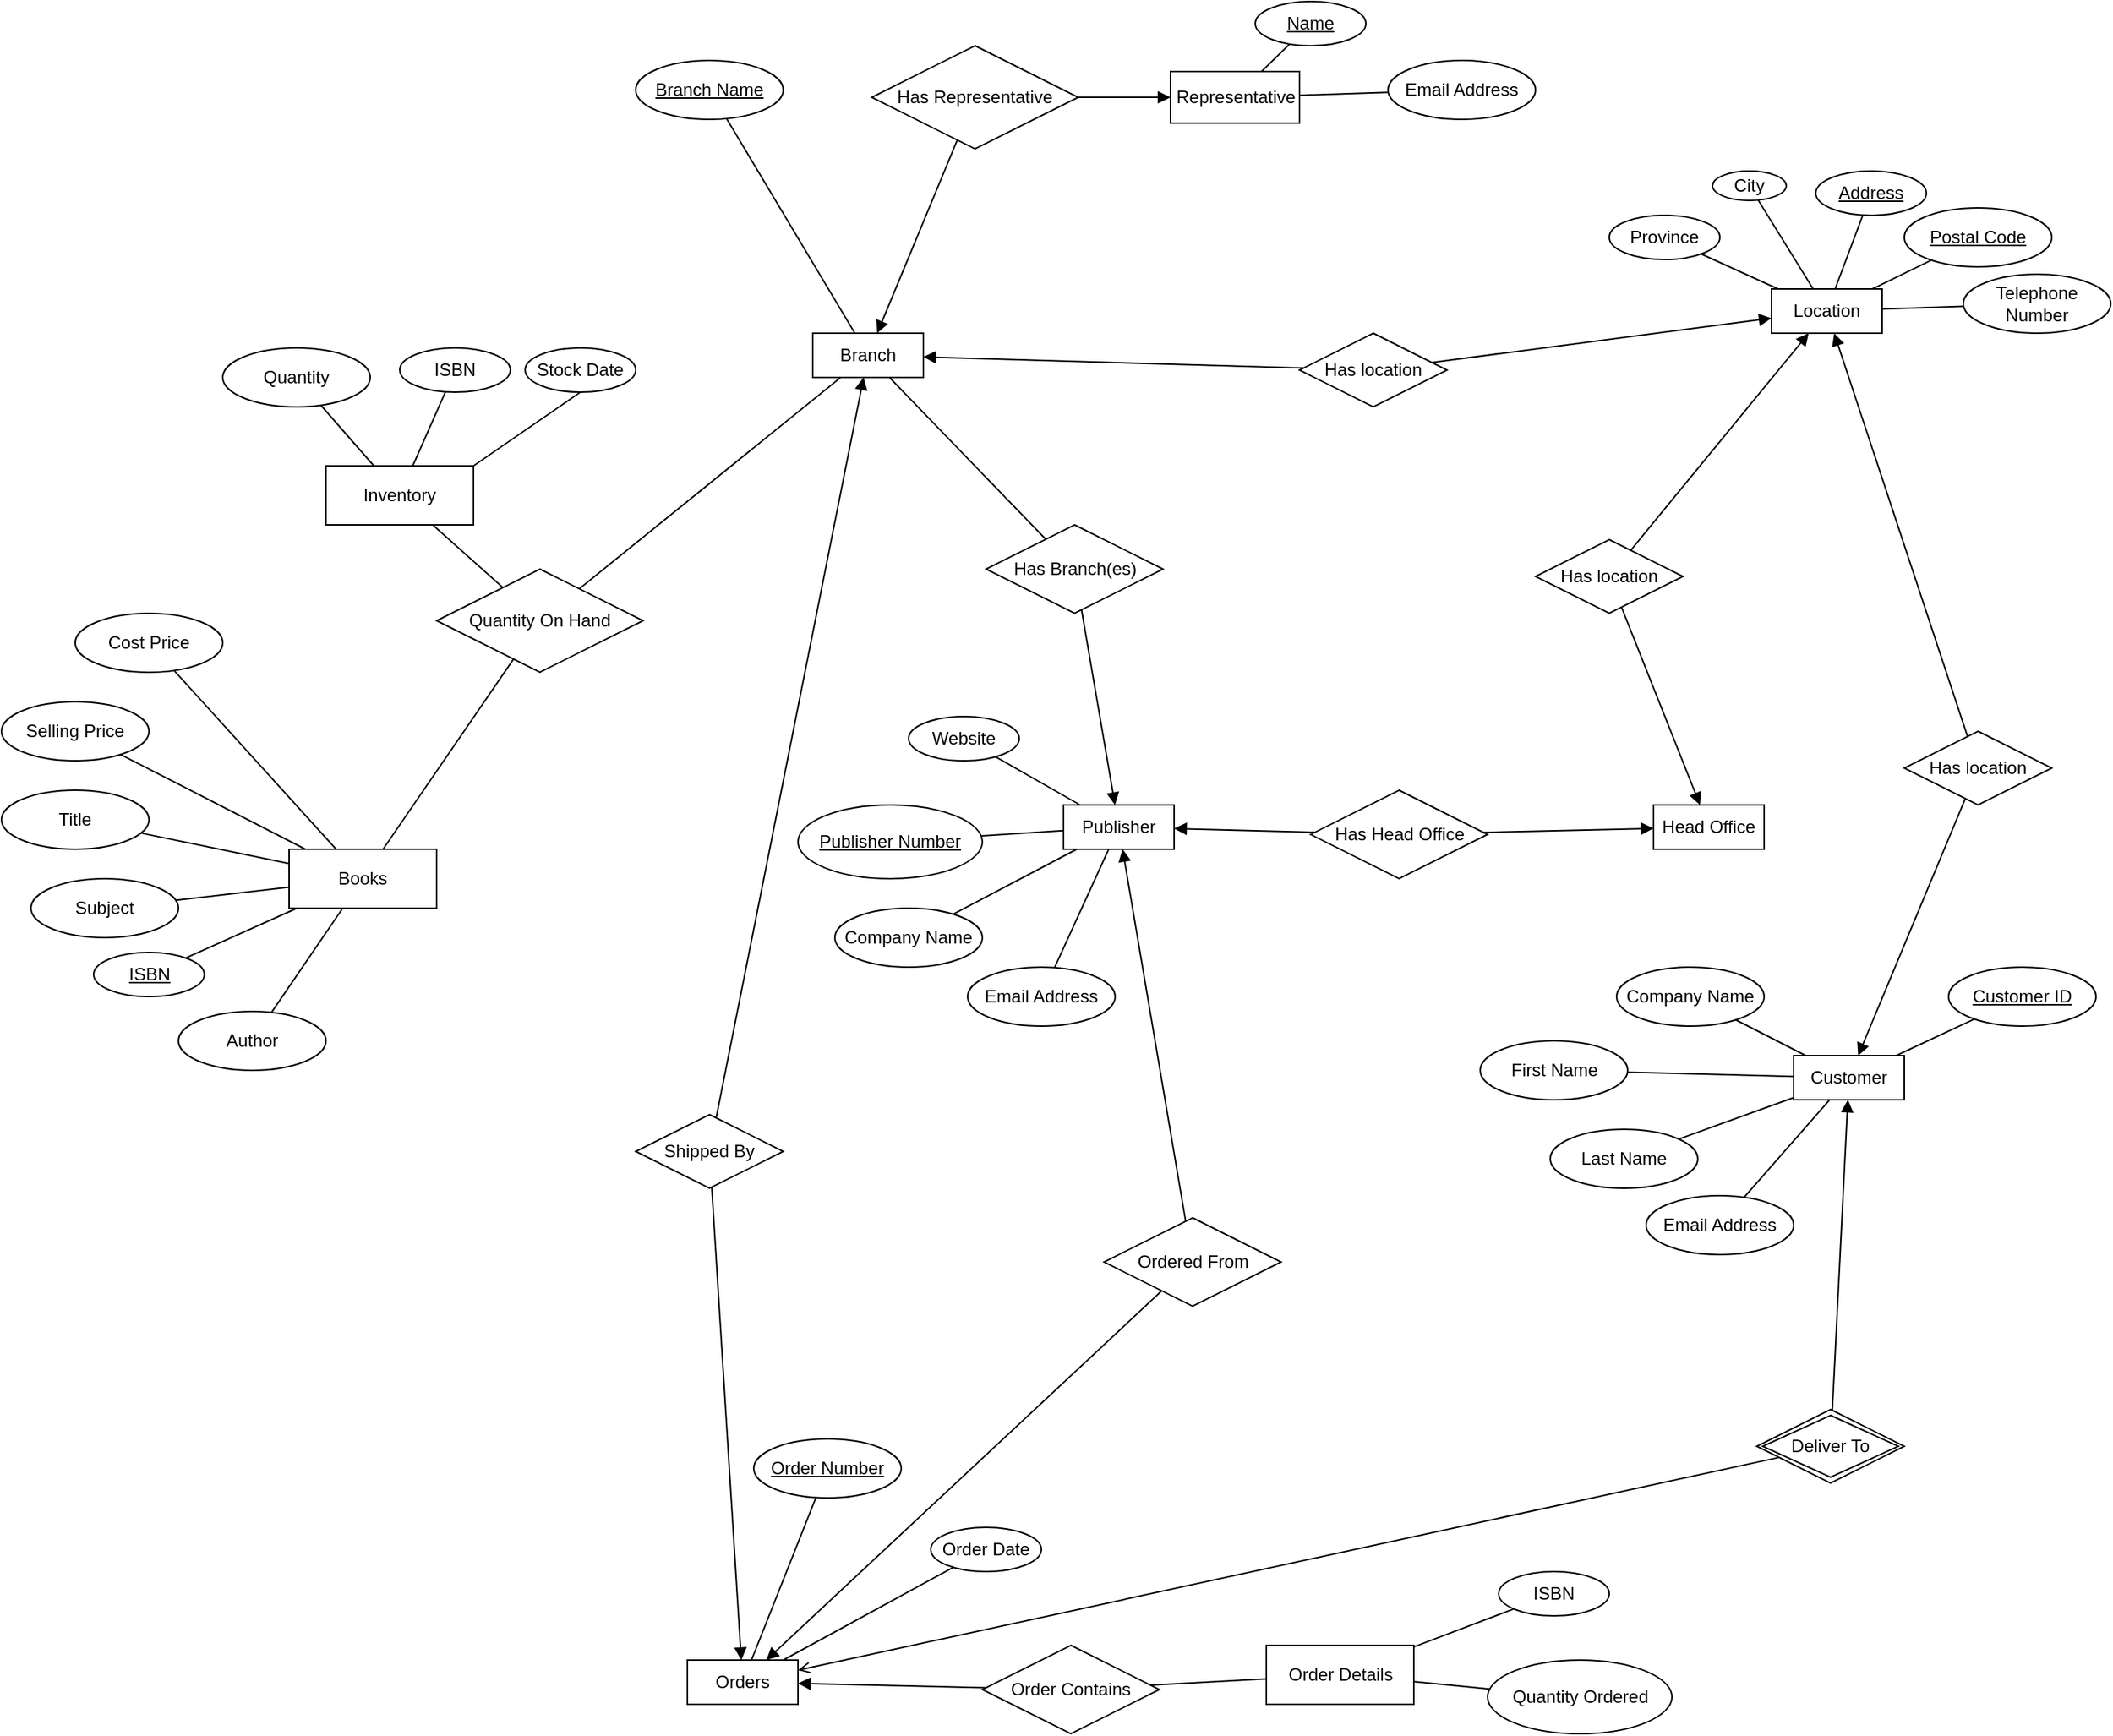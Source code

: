 <mxfile version="13.4.6" type="device"><diagram id="ftQyrXnHUbuJUNNgzEC_" name="Page-1"><mxGraphModel dx="2272" dy="1845" grid="1" gridSize="10" guides="1" tooltips="1" connect="1" arrows="1" fold="1" page="1" pageScale="1" pageWidth="850" pageHeight="1100" math="0" shadow="0"><root><mxCell id="0"/><mxCell id="1" parent="0"/><mxCell id="ZAmPar7Ec0FmRRLgm18m-1" value="Publisher" style="whiteSpace=wrap;html=1;align=center;" parent="1" vertex="1"><mxGeometry x="340" y="210" width="75" height="30" as="geometry"/></mxCell><mxCell id="ZAmPar7Ec0FmRRLgm18m-2" value="&lt;u&gt;Publisher Number&lt;/u&gt;" style="ellipse;whiteSpace=wrap;html=1;align=center;" parent="1" vertex="1"><mxGeometry x="160" y="210" width="125" height="50" as="geometry"/></mxCell><mxCell id="ZAmPar7Ec0FmRRLgm18m-3" value="Company Name" style="ellipse;whiteSpace=wrap;html=1;align=center;" parent="1" vertex="1"><mxGeometry x="185" y="280" width="100" height="40" as="geometry"/></mxCell><mxCell id="ZAmPar7Ec0FmRRLgm18m-5" value="Telephone Number" style="ellipse;whiteSpace=wrap;html=1;align=center;" parent="1" vertex="1"><mxGeometry x="950" y="-150" width="100" height="40" as="geometry"/></mxCell><mxCell id="ZAmPar7Ec0FmRRLgm18m-6" value="&lt;u&gt;Address&lt;/u&gt;" style="ellipse;whiteSpace=wrap;html=1;align=center;" parent="1" vertex="1"><mxGeometry x="850" y="-220" width="75" height="30" as="geometry"/></mxCell><mxCell id="ZAmPar7Ec0FmRRLgm18m-7" value="City" style="ellipse;whiteSpace=wrap;html=1;align=center;" parent="1" vertex="1"><mxGeometry x="780" y="-220" width="50" height="20" as="geometry"/></mxCell><mxCell id="ZAmPar7Ec0FmRRLgm18m-8" value="Province" style="ellipse;whiteSpace=wrap;html=1;align=center;" parent="1" vertex="1"><mxGeometry x="710" y="-190" width="75" height="30" as="geometry"/></mxCell><mxCell id="ZAmPar7Ec0FmRRLgm18m-9" value="&lt;u&gt;Postal Code&lt;/u&gt;" style="ellipse;whiteSpace=wrap;html=1;align=center;" parent="1" vertex="1"><mxGeometry x="910" y="-195" width="100" height="40" as="geometry"/></mxCell><mxCell id="ZAmPar7Ec0FmRRLgm18m-10" value="Email Address" style="ellipse;whiteSpace=wrap;html=1;align=center;" parent="1" vertex="1"><mxGeometry x="275" y="320" width="100" height="40" as="geometry"/></mxCell><mxCell id="ZAmPar7Ec0FmRRLgm18m-11" value="Website" style="ellipse;whiteSpace=wrap;html=1;align=center;" parent="1" vertex="1"><mxGeometry x="235" y="150" width="75" height="30" as="geometry"/></mxCell><mxCell id="ZAmPar7Ec0FmRRLgm18m-13" value="" style="endArrow=none;html=1;" parent="1" source="ZAmPar7Ec0FmRRLgm18m-31" target="ZAmPar7Ec0FmRRLgm18m-8" edge="1"><mxGeometry width="50" height="50" relative="1" as="geometry"><mxPoint x="280" y="200" as="sourcePoint"/><mxPoint x="330" y="150" as="targetPoint"/></mxGeometry></mxCell><mxCell id="ZAmPar7Ec0FmRRLgm18m-14" value="" style="endArrow=none;html=1;" parent="1" source="ZAmPar7Ec0FmRRLgm18m-1" target="ZAmPar7Ec0FmRRLgm18m-2" edge="1"><mxGeometry width="50" height="50" relative="1" as="geometry"><mxPoint x="310" y="180" as="sourcePoint"/><mxPoint x="360" y="130" as="targetPoint"/></mxGeometry></mxCell><mxCell id="ZAmPar7Ec0FmRRLgm18m-15" value="" style="endArrow=none;html=1;" parent="1" source="ZAmPar7Ec0FmRRLgm18m-31" target="ZAmPar7Ec0FmRRLgm18m-5" edge="1"><mxGeometry width="50" height="50" relative="1" as="geometry"><mxPoint x="290" y="170" as="sourcePoint"/><mxPoint x="340" y="120" as="targetPoint"/></mxGeometry></mxCell><mxCell id="ZAmPar7Ec0FmRRLgm18m-16" value="" style="endArrow=none;html=1;" parent="1" source="ZAmPar7Ec0FmRRLgm18m-31" target="ZAmPar7Ec0FmRRLgm18m-6" edge="1"><mxGeometry width="50" height="50" relative="1" as="geometry"><mxPoint x="290" y="170" as="sourcePoint"/><mxPoint x="340" y="120" as="targetPoint"/></mxGeometry></mxCell><mxCell id="ZAmPar7Ec0FmRRLgm18m-17" value="" style="endArrow=none;html=1;endFill=0;startArrow=block;startFill=1;" parent="1" source="ZAmPar7Ec0FmRRLgm18m-1" target="ZAmPar7Ec0FmRRLgm18m-27" edge="1"><mxGeometry width="50" height="50" relative="1" as="geometry"><mxPoint x="270" y="160" as="sourcePoint"/><mxPoint x="490.51" y="217.466" as="targetPoint"/></mxGeometry></mxCell><mxCell id="ZAmPar7Ec0FmRRLgm18m-18" value="" style="endArrow=none;html=1;" parent="1" source="ZAmPar7Ec0FmRRLgm18m-31" target="ZAmPar7Ec0FmRRLgm18m-7" edge="1"><mxGeometry width="50" height="50" relative="1" as="geometry"><mxPoint x="210" y="130" as="sourcePoint"/><mxPoint x="260" y="80" as="targetPoint"/></mxGeometry></mxCell><mxCell id="ZAmPar7Ec0FmRRLgm18m-19" value="" style="endArrow=none;html=1;" parent="1" source="ZAmPar7Ec0FmRRLgm18m-9" target="ZAmPar7Ec0FmRRLgm18m-31" edge="1"><mxGeometry width="50" height="50" relative="1" as="geometry"><mxPoint x="230" y="150" as="sourcePoint"/><mxPoint x="280" y="100" as="targetPoint"/></mxGeometry></mxCell><mxCell id="ZAmPar7Ec0FmRRLgm18m-20" value="" style="endArrow=none;html=1;" parent="1" source="ZAmPar7Ec0FmRRLgm18m-3" target="ZAmPar7Ec0FmRRLgm18m-1" edge="1"><mxGeometry width="50" height="50" relative="1" as="geometry"><mxPoint x="270" y="150" as="sourcePoint"/><mxPoint x="320" y="100" as="targetPoint"/></mxGeometry></mxCell><mxCell id="ZAmPar7Ec0FmRRLgm18m-21" value="" style="endArrow=none;html=1;" parent="1" source="ZAmPar7Ec0FmRRLgm18m-10" target="ZAmPar7Ec0FmRRLgm18m-1" edge="1"><mxGeometry width="50" height="50" relative="1" as="geometry"><mxPoint x="350" y="310" as="sourcePoint"/><mxPoint x="400" y="260" as="targetPoint"/></mxGeometry></mxCell><mxCell id="ZAmPar7Ec0FmRRLgm18m-22" value="" style="endArrow=none;html=1;" parent="1" source="ZAmPar7Ec0FmRRLgm18m-11" target="ZAmPar7Ec0FmRRLgm18m-1" edge="1"><mxGeometry width="50" height="50" relative="1" as="geometry"><mxPoint x="440" y="330" as="sourcePoint"/><mxPoint x="490" y="280" as="targetPoint"/></mxGeometry></mxCell><mxCell id="ZAmPar7Ec0FmRRLgm18m-23" value="Head Office" style="whiteSpace=wrap;html=1;align=center;" parent="1" vertex="1"><mxGeometry x="740" y="210" width="75" height="30" as="geometry"/></mxCell><mxCell id="ZAmPar7Ec0FmRRLgm18m-24" value="Has Head Office" style="shape=rhombus;perimeter=rhombusPerimeter;whiteSpace=wrap;html=1;align=center;" parent="1" vertex="1"><mxGeometry x="507.5" y="200" width="120" height="60" as="geometry"/></mxCell><mxCell id="ZAmPar7Ec0FmRRLgm18m-25" value="" style="endArrow=block;html=1;endFill=1;" parent="1" source="ZAmPar7Ec0FmRRLgm18m-24" target="ZAmPar7Ec0FmRRLgm18m-23" edge="1"><mxGeometry width="50" height="50" relative="1" as="geometry"><mxPoint x="240" y="-20" as="sourcePoint"/><mxPoint x="290" y="-70" as="targetPoint"/></mxGeometry></mxCell><mxCell id="ZAmPar7Ec0FmRRLgm18m-26" value="" style="endArrow=block;html=1;endFill=1;" parent="1" source="ZAmPar7Ec0FmRRLgm18m-24" target="ZAmPar7Ec0FmRRLgm18m-1" edge="1"><mxGeometry width="50" height="50" relative="1" as="geometry"><mxPoint x="190" y="-30" as="sourcePoint"/><mxPoint x="240" y="-80" as="targetPoint"/></mxGeometry></mxCell><mxCell id="ZAmPar7Ec0FmRRLgm18m-27" value="Has Branch(es)" style="shape=rhombus;perimeter=rhombusPerimeter;whiteSpace=wrap;html=1;align=center;" parent="1" vertex="1"><mxGeometry x="287.5" y="20" width="120" height="60" as="geometry"/></mxCell><mxCell id="ZAmPar7Ec0FmRRLgm18m-28" value="Branch" style="whiteSpace=wrap;html=1;align=center;" parent="1" vertex="1"><mxGeometry x="170" y="-110" width="75" height="30" as="geometry"/></mxCell><mxCell id="ZAmPar7Ec0FmRRLgm18m-29" value="" style="endArrow=none;html=1;" parent="1" source="ZAmPar7Ec0FmRRLgm18m-27" target="ZAmPar7Ec0FmRRLgm18m-28" edge="1"><mxGeometry width="50" height="50" relative="1" as="geometry"><mxPoint x="660" y="230" as="sourcePoint"/><mxPoint x="710" y="180" as="targetPoint"/></mxGeometry></mxCell><mxCell id="ZAmPar7Ec0FmRRLgm18m-31" value="Location" style="whiteSpace=wrap;html=1;align=center;" parent="1" vertex="1"><mxGeometry x="820" y="-140" width="75" height="30" as="geometry"/></mxCell><mxCell id="ZAmPar7Ec0FmRRLgm18m-32" value="Representative" style="whiteSpace=wrap;html=1;align=center;" parent="1" vertex="1"><mxGeometry x="412.5" y="-287.5" width="87.5" height="35" as="geometry"/></mxCell><mxCell id="ZAmPar7Ec0FmRRLgm18m-33" value="&lt;u&gt;Name&lt;/u&gt;" style="ellipse;whiteSpace=wrap;html=1;align=center;" parent="1" vertex="1"><mxGeometry x="470" y="-335" width="75" height="30" as="geometry"/></mxCell><mxCell id="ZAmPar7Ec0FmRRLgm18m-34" value="Email Address" style="ellipse;whiteSpace=wrap;html=1;align=center;" parent="1" vertex="1"><mxGeometry x="560" y="-295" width="100" height="40" as="geometry"/></mxCell><mxCell id="ZAmPar7Ec0FmRRLgm18m-35" value="&lt;u&gt;Branch Name&lt;/u&gt;" style="ellipse;whiteSpace=wrap;html=1;align=center;" parent="1" vertex="1"><mxGeometry x="50" y="-295" width="100" height="40" as="geometry"/></mxCell><mxCell id="ZAmPar7Ec0FmRRLgm18m-36" value="Has location" style="shape=rhombus;perimeter=rhombusPerimeter;whiteSpace=wrap;html=1;align=center;" parent="1" vertex="1"><mxGeometry x="660" y="30" width="100" height="50" as="geometry"/></mxCell><mxCell id="ZAmPar7Ec0FmRRLgm18m-37" value="" style="endArrow=block;html=1;endFill=1;" parent="1" source="ZAmPar7Ec0FmRRLgm18m-36" target="ZAmPar7Ec0FmRRLgm18m-23" edge="1"><mxGeometry width="50" height="50" relative="1" as="geometry"><mxPoint x="450" y="-180" as="sourcePoint"/><mxPoint x="500" y="-230" as="targetPoint"/></mxGeometry></mxCell><mxCell id="ZAmPar7Ec0FmRRLgm18m-38" value="" style="endArrow=block;html=1;endFill=1;" parent="1" source="ZAmPar7Ec0FmRRLgm18m-36" target="ZAmPar7Ec0FmRRLgm18m-31" edge="1"><mxGeometry width="50" height="50" relative="1" as="geometry"><mxPoint x="550" y="-200" as="sourcePoint"/><mxPoint x="600" y="-250" as="targetPoint"/></mxGeometry></mxCell><mxCell id="ZAmPar7Ec0FmRRLgm18m-39" value="Has location" style="shape=rhombus;perimeter=rhombusPerimeter;whiteSpace=wrap;html=1;align=center;" parent="1" vertex="1"><mxGeometry x="500" y="-110" width="100" height="50" as="geometry"/></mxCell><mxCell id="ZAmPar7Ec0FmRRLgm18m-40" value="" style="endArrow=block;html=1;endFill=1;" parent="1" source="ZAmPar7Ec0FmRRLgm18m-39" target="ZAmPar7Ec0FmRRLgm18m-31" edge="1"><mxGeometry width="50" height="50" relative="1" as="geometry"><mxPoint x="600" y="10" as="sourcePoint"/><mxPoint x="650" y="-40" as="targetPoint"/></mxGeometry></mxCell><mxCell id="ZAmPar7Ec0FmRRLgm18m-41" value="" style="endArrow=none;html=1;endFill=0;startArrow=block;startFill=1;" parent="1" source="ZAmPar7Ec0FmRRLgm18m-28" target="ZAmPar7Ec0FmRRLgm18m-39" edge="1"><mxGeometry width="50" height="50" relative="1" as="geometry"><mxPoint x="700" y="140" as="sourcePoint"/><mxPoint x="750" y="90" as="targetPoint"/></mxGeometry></mxCell><mxCell id="ZAmPar7Ec0FmRRLgm18m-42" value="" style="endArrow=none;html=1;" parent="1" source="ZAmPar7Ec0FmRRLgm18m-35" target="ZAmPar7Ec0FmRRLgm18m-28" edge="1"><mxGeometry width="50" height="50" relative="1" as="geometry"><mxPoint x="640" y="440" as="sourcePoint"/><mxPoint x="690" y="390" as="targetPoint"/></mxGeometry></mxCell><mxCell id="ZAmPar7Ec0FmRRLgm18m-43" value="Has Representative" style="shape=rhombus;perimeter=rhombusPerimeter;whiteSpace=wrap;html=1;align=center;" parent="1" vertex="1"><mxGeometry x="210" y="-305" width="140" height="70" as="geometry"/></mxCell><mxCell id="ZAmPar7Ec0FmRRLgm18m-44" value="" style="endArrow=none;html=1;startArrow=block;startFill=1;" parent="1" source="ZAmPar7Ec0FmRRLgm18m-28" target="ZAmPar7Ec0FmRRLgm18m-43" edge="1"><mxGeometry width="50" height="50" relative="1" as="geometry"><mxPoint x="820" y="180" as="sourcePoint"/><mxPoint x="870" y="130" as="targetPoint"/></mxGeometry></mxCell><mxCell id="ZAmPar7Ec0FmRRLgm18m-45" value="" style="endArrow=none;html=1;" parent="1" source="ZAmPar7Ec0FmRRLgm18m-32" target="ZAmPar7Ec0FmRRLgm18m-33" edge="1"><mxGeometry width="50" height="50" relative="1" as="geometry"><mxPoint x="900" y="190" as="sourcePoint"/><mxPoint x="950" y="140" as="targetPoint"/></mxGeometry></mxCell><mxCell id="ZAmPar7Ec0FmRRLgm18m-46" value="" style="endArrow=none;html=1;" parent="1" source="ZAmPar7Ec0FmRRLgm18m-32" target="ZAmPar7Ec0FmRRLgm18m-34" edge="1"><mxGeometry width="50" height="50" relative="1" as="geometry"><mxPoint x="980" y="140" as="sourcePoint"/><mxPoint x="1030" y="90" as="targetPoint"/></mxGeometry></mxCell><mxCell id="ZAmPar7Ec0FmRRLgm18m-47" value="" style="endArrow=block;html=1;endFill=1;" parent="1" source="ZAmPar7Ec0FmRRLgm18m-43" target="ZAmPar7Ec0FmRRLgm18m-32" edge="1"><mxGeometry width="50" height="50" relative="1" as="geometry"><mxPoint x="1040" y="230" as="sourcePoint"/><mxPoint x="1090" y="180" as="targetPoint"/></mxGeometry></mxCell><mxCell id="ZAmPar7Ec0FmRRLgm18m-48" value="Orders" style="whiteSpace=wrap;html=1;align=center;" parent="1" vertex="1"><mxGeometry x="85" y="790" width="75" height="30" as="geometry"/></mxCell><mxCell id="ZAmPar7Ec0FmRRLgm18m-49" value="&lt;u&gt;Order Number&lt;/u&gt;" style="ellipse;whiteSpace=wrap;html=1;align=center;" parent="1" vertex="1"><mxGeometry x="130" y="640" width="100" height="40" as="geometry"/></mxCell><mxCell id="ZAmPar7Ec0FmRRLgm18m-50" value="ISBN" style="ellipse;whiteSpace=wrap;html=1;align=center;" parent="1" vertex="1"><mxGeometry x="635" y="730" width="75" height="30" as="geometry"/></mxCell><mxCell id="ZAmPar7Ec0FmRRLgm18m-51" value="Order Date" style="ellipse;whiteSpace=wrap;html=1;align=center;" parent="1" vertex="1"><mxGeometry x="250" y="700" width="75" height="30" as="geometry"/></mxCell><mxCell id="ZAmPar7Ec0FmRRLgm18m-52" value="Quantity Ordered" style="ellipse;whiteSpace=wrap;html=1;align=center;" parent="1" vertex="1"><mxGeometry x="627.5" y="790" width="125" height="50" as="geometry"/></mxCell><mxCell id="ZAmPar7Ec0FmRRLgm18m-53" value="Shipped By" style="shape=rhombus;perimeter=rhombusPerimeter;whiteSpace=wrap;html=1;align=center;" parent="1" vertex="1"><mxGeometry x="50" y="420" width="100" height="50" as="geometry"/></mxCell><mxCell id="ZAmPar7Ec0FmRRLgm18m-54" value="" style="endArrow=block;html=1;endFill=1;" parent="1" source="ZAmPar7Ec0FmRRLgm18m-53" target="ZAmPar7Ec0FmRRLgm18m-28" edge="1"><mxGeometry width="50" height="50" relative="1" as="geometry"><mxPoint x="550" y="500" as="sourcePoint"/><mxPoint x="600" y="450" as="targetPoint"/></mxGeometry></mxCell><mxCell id="ZAmPar7Ec0FmRRLgm18m-55" value="" style="endArrow=none;html=1;startArrow=block;startFill=1;" parent="1" source="ZAmPar7Ec0FmRRLgm18m-48" target="ZAmPar7Ec0FmRRLgm18m-53" edge="1"><mxGeometry width="50" height="50" relative="1" as="geometry"><mxPoint x="560" y="520" as="sourcePoint"/><mxPoint x="610" y="470" as="targetPoint"/></mxGeometry></mxCell><mxCell id="ZAmPar7Ec0FmRRLgm18m-56" value="Ordered From" style="shape=rhombus;perimeter=rhombusPerimeter;whiteSpace=wrap;html=1;align=center;" parent="1" vertex="1"><mxGeometry x="367.5" y="490" width="120" height="60" as="geometry"/></mxCell><mxCell id="ZAmPar7Ec0FmRRLgm18m-57" value="" style="endArrow=block;html=1;startArrow=none;startFill=0;endFill=1;" parent="1" source="ZAmPar7Ec0FmRRLgm18m-56" target="ZAmPar7Ec0FmRRLgm18m-1" edge="1"><mxGeometry width="50" height="50" relative="1" as="geometry"><mxPoint x="420" y="350" as="sourcePoint"/><mxPoint x="470" y="300" as="targetPoint"/></mxGeometry></mxCell><mxCell id="ZAmPar7Ec0FmRRLgm18m-58" value="" style="endArrow=none;html=1;endFill=0;startArrow=block;startFill=1;" parent="1" source="ZAmPar7Ec0FmRRLgm18m-48" target="ZAmPar7Ec0FmRRLgm18m-56" edge="1"><mxGeometry width="50" height="50" relative="1" as="geometry"><mxPoint x="390" y="520" as="sourcePoint"/><mxPoint x="440" y="470" as="targetPoint"/></mxGeometry></mxCell><mxCell id="ZAmPar7Ec0FmRRLgm18m-59" value="" style="endArrow=none;html=1;" parent="1" source="ZAmPar7Ec0FmRRLgm18m-51" target="ZAmPar7Ec0FmRRLgm18m-48" edge="1"><mxGeometry width="50" height="50" relative="1" as="geometry"><mxPoint x="410" y="540" as="sourcePoint"/><mxPoint x="460" y="490" as="targetPoint"/></mxGeometry></mxCell><mxCell id="ZAmPar7Ec0FmRRLgm18m-60" value="" style="endArrow=none;html=1;" parent="1" source="ZAmPar7Ec0FmRRLgm18m-49" target="ZAmPar7Ec0FmRRLgm18m-48" edge="1"><mxGeometry width="50" height="50" relative="1" as="geometry"><mxPoint x="210" y="490" as="sourcePoint"/><mxPoint x="260" y="440" as="targetPoint"/></mxGeometry></mxCell><mxCell id="ZAmPar7Ec0FmRRLgm18m-61" value="Order Contains" style="shape=rhombus;perimeter=rhombusPerimeter;whiteSpace=wrap;html=1;align=center;" parent="1" vertex="1"><mxGeometry x="285" y="780" width="120" height="60" as="geometry"/></mxCell><mxCell id="ZAmPar7Ec0FmRRLgm18m-62" value="" style="endArrow=none;html=1;startArrow=block;startFill=1;" parent="1" source="ZAmPar7Ec0FmRRLgm18m-48" target="ZAmPar7Ec0FmRRLgm18m-61" edge="1"><mxGeometry width="50" height="50" relative="1" as="geometry"><mxPoint x="590" y="590" as="sourcePoint"/><mxPoint x="640" y="540" as="targetPoint"/></mxGeometry></mxCell><mxCell id="ZAmPar7Ec0FmRRLgm18m-63" value="Books" style="whiteSpace=wrap;html=1;align=center;" parent="1" vertex="1"><mxGeometry x="-185" y="240" width="100" height="40" as="geometry"/></mxCell><mxCell id="ZAmPar7Ec0FmRRLgm18m-65" value="Order Details" style="whiteSpace=wrap;html=1;align=center;" parent="1" vertex="1"><mxGeometry x="477.5" y="780" width="100" height="40" as="geometry"/></mxCell><mxCell id="ZAmPar7Ec0FmRRLgm18m-66" value="" style="endArrow=none;html=1;" parent="1" source="ZAmPar7Ec0FmRRLgm18m-65" target="ZAmPar7Ec0FmRRLgm18m-61" edge="1"><mxGeometry width="50" height="50" relative="1" as="geometry"><mxPoint x="600" y="690" as="sourcePoint"/><mxPoint x="650" y="640" as="targetPoint"/></mxGeometry></mxCell><mxCell id="ZAmPar7Ec0FmRRLgm18m-67" value="" style="endArrow=none;html=1;" parent="1" source="ZAmPar7Ec0FmRRLgm18m-50" target="ZAmPar7Ec0FmRRLgm18m-65" edge="1"><mxGeometry width="50" height="50" relative="1" as="geometry"><mxPoint x="610" y="690" as="sourcePoint"/><mxPoint x="660" y="640" as="targetPoint"/></mxGeometry></mxCell><mxCell id="ZAmPar7Ec0FmRRLgm18m-68" value="" style="endArrow=none;html=1;" parent="1" source="ZAmPar7Ec0FmRRLgm18m-52" target="ZAmPar7Ec0FmRRLgm18m-65" edge="1"><mxGeometry width="50" height="50" relative="1" as="geometry"><mxPoint x="650" y="720" as="sourcePoint"/><mxPoint x="700" y="670" as="targetPoint"/></mxGeometry></mxCell><mxCell id="ZAmPar7Ec0FmRRLgm18m-69" value="&lt;u&gt;ISBN&lt;/u&gt;" style="ellipse;whiteSpace=wrap;html=1;align=center;" parent="1" vertex="1"><mxGeometry x="-317.5" y="310" width="75" height="30" as="geometry"/></mxCell><mxCell id="ZAmPar7Ec0FmRRLgm18m-71" value="Deliver To" style="shape=rhombus;double=1;perimeter=rhombusPerimeter;whiteSpace=wrap;html=1;align=center;" parent="1" vertex="1"><mxGeometry x="810" y="620" width="100" height="50" as="geometry"/></mxCell><mxCell id="ZAmPar7Ec0FmRRLgm18m-72" value="Customer" style="whiteSpace=wrap;html=1;align=center;" parent="1" vertex="1"><mxGeometry x="835" y="380" width="75" height="30" as="geometry"/></mxCell><mxCell id="ZAmPar7Ec0FmRRLgm18m-73" value="" style="endArrow=none;html=1;startArrow=open;startFill=0;" parent="1" source="ZAmPar7Ec0FmRRLgm18m-48" target="ZAmPar7Ec0FmRRLgm18m-71" edge="1"><mxGeometry width="50" height="50" relative="1" as="geometry"><mxPoint x="680" y="640" as="sourcePoint"/><mxPoint x="730" y="590" as="targetPoint"/></mxGeometry></mxCell><mxCell id="ZAmPar7Ec0FmRRLgm18m-74" value="" style="endArrow=none;html=1;endFill=0;startArrow=block;startFill=1;" parent="1" source="ZAmPar7Ec0FmRRLgm18m-72" target="ZAmPar7Ec0FmRRLgm18m-71" edge="1"><mxGeometry width="50" height="50" relative="1" as="geometry"><mxPoint x="830" y="740" as="sourcePoint"/><mxPoint x="880" y="690" as="targetPoint"/></mxGeometry></mxCell><mxCell id="ZAmPar7Ec0FmRRLgm18m-75" value="" style="endArrow=none;html=1;" parent="1" source="ZAmPar7Ec0FmRRLgm18m-69" target="ZAmPar7Ec0FmRRLgm18m-63" edge="1"><mxGeometry width="50" height="50" relative="1" as="geometry"><mxPoint x="-170" y="380" as="sourcePoint"/><mxPoint x="-120" y="330" as="targetPoint"/></mxGeometry></mxCell><mxCell id="ZAmPar7Ec0FmRRLgm18m-76" value="Has location" style="shape=rhombus;perimeter=rhombusPerimeter;whiteSpace=wrap;html=1;align=center;" parent="1" vertex="1"><mxGeometry x="910" y="160" width="100" height="50" as="geometry"/></mxCell><mxCell id="ZAmPar7Ec0FmRRLgm18m-77" value="" style="endArrow=none;html=1;endFill=0;startArrow=block;startFill=1;" parent="1" source="ZAmPar7Ec0FmRRLgm18m-72" target="ZAmPar7Ec0FmRRLgm18m-76" edge="1"><mxGeometry width="50" height="50" relative="1" as="geometry"><mxPoint x="880" y="310" as="sourcePoint"/><mxPoint x="930" y="260" as="targetPoint"/></mxGeometry></mxCell><mxCell id="ZAmPar7Ec0FmRRLgm18m-78" value="" style="endArrow=block;html=1;endFill=1;" parent="1" source="ZAmPar7Ec0FmRRLgm18m-76" target="ZAmPar7Ec0FmRRLgm18m-31" edge="1"><mxGeometry width="50" height="50" relative="1" as="geometry"><mxPoint x="1000" y="70" as="sourcePoint"/><mxPoint x="1050" y="20" as="targetPoint"/></mxGeometry></mxCell><mxCell id="ZAmPar7Ec0FmRRLgm18m-79" value="First Name" style="ellipse;whiteSpace=wrap;html=1;align=center;" parent="1" vertex="1"><mxGeometry x="622.5" y="370" width="100" height="40" as="geometry"/></mxCell><mxCell id="ZAmPar7Ec0FmRRLgm18m-80" value="Last Name" style="ellipse;whiteSpace=wrap;html=1;align=center;" parent="1" vertex="1"><mxGeometry x="670" y="430" width="100" height="40" as="geometry"/></mxCell><mxCell id="ZAmPar7Ec0FmRRLgm18m-81" value="Company Name" style="ellipse;whiteSpace=wrap;html=1;align=center;" parent="1" vertex="1"><mxGeometry x="715" y="320" width="100" height="40" as="geometry"/></mxCell><mxCell id="ZAmPar7Ec0FmRRLgm18m-82" value="Email Address" style="ellipse;whiteSpace=wrap;html=1;align=center;" parent="1" vertex="1"><mxGeometry x="735" y="475" width="100" height="40" as="geometry"/></mxCell><mxCell id="ZAmPar7Ec0FmRRLgm18m-83" value="" style="endArrow=none;html=1;" parent="1" source="ZAmPar7Ec0FmRRLgm18m-72" target="ZAmPar7Ec0FmRRLgm18m-81" edge="1"><mxGeometry width="50" height="50" relative="1" as="geometry"><mxPoint x="560" y="410" as="sourcePoint"/><mxPoint x="610" y="360" as="targetPoint"/></mxGeometry></mxCell><mxCell id="ZAmPar7Ec0FmRRLgm18m-84" value="" style="endArrow=none;html=1;" parent="1" source="ZAmPar7Ec0FmRRLgm18m-72" target="ZAmPar7Ec0FmRRLgm18m-79" edge="1"><mxGeometry width="50" height="50" relative="1" as="geometry"><mxPoint x="540" y="310" as="sourcePoint"/><mxPoint x="590" y="260" as="targetPoint"/></mxGeometry></mxCell><mxCell id="ZAmPar7Ec0FmRRLgm18m-85" value="" style="endArrow=none;html=1;" parent="1" source="ZAmPar7Ec0FmRRLgm18m-72" target="ZAmPar7Ec0FmRRLgm18m-80" edge="1"><mxGeometry width="50" height="50" relative="1" as="geometry"><mxPoint x="680" y="430" as="sourcePoint"/><mxPoint x="730" y="380" as="targetPoint"/></mxGeometry></mxCell><mxCell id="ZAmPar7Ec0FmRRLgm18m-86" value="" style="endArrow=none;html=1;" parent="1" source="ZAmPar7Ec0FmRRLgm18m-82" target="ZAmPar7Ec0FmRRLgm18m-72" edge="1"><mxGeometry width="50" height="50" relative="1" as="geometry"><mxPoint x="570" y="440" as="sourcePoint"/><mxPoint x="620" y="390" as="targetPoint"/></mxGeometry></mxCell><mxCell id="ZAmPar7Ec0FmRRLgm18m-87" value="Title" style="ellipse;whiteSpace=wrap;html=1;align=center;" parent="1" vertex="1"><mxGeometry x="-380" y="200" width="100" height="40" as="geometry"/></mxCell><mxCell id="ZAmPar7Ec0FmRRLgm18m-88" value="Author" style="ellipse;whiteSpace=wrap;html=1;align=center;" parent="1" vertex="1"><mxGeometry x="-260" y="350" width="100" height="40" as="geometry"/></mxCell><mxCell id="ZAmPar7Ec0FmRRLgm18m-89" value="Cost Price" style="ellipse;whiteSpace=wrap;html=1;align=center;" parent="1" vertex="1"><mxGeometry x="-330" y="80" width="100" height="40" as="geometry"/></mxCell><mxCell id="ZAmPar7Ec0FmRRLgm18m-90" value="Selling Price" style="ellipse;whiteSpace=wrap;html=1;align=center;" parent="1" vertex="1"><mxGeometry x="-380" y="140" width="100" height="40" as="geometry"/></mxCell><mxCell id="ZAmPar7Ec0FmRRLgm18m-91" value="Subject" style="ellipse;whiteSpace=wrap;html=1;align=center;" parent="1" vertex="1"><mxGeometry x="-360" y="260" width="100" height="40" as="geometry"/></mxCell><mxCell id="ZAmPar7Ec0FmRRLgm18m-92" value="" style="endArrow=none;html=1;" parent="1" source="ZAmPar7Ec0FmRRLgm18m-63" target="ZAmPar7Ec0FmRRLgm18m-89" edge="1"><mxGeometry width="50" height="50" relative="1" as="geometry"><mxPoint x="-170" y="170" as="sourcePoint"/><mxPoint x="-120" y="120" as="targetPoint"/></mxGeometry></mxCell><mxCell id="ZAmPar7Ec0FmRRLgm18m-93" value="" style="endArrow=none;html=1;" parent="1" source="ZAmPar7Ec0FmRRLgm18m-63" target="ZAmPar7Ec0FmRRLgm18m-90" edge="1"><mxGeometry width="50" height="50" relative="1" as="geometry"><mxPoint x="-180" y="140" as="sourcePoint"/><mxPoint x="-130" y="90" as="targetPoint"/></mxGeometry></mxCell><mxCell id="ZAmPar7Ec0FmRRLgm18m-94" value="" style="endArrow=none;html=1;" parent="1" source="ZAmPar7Ec0FmRRLgm18m-87" target="ZAmPar7Ec0FmRRLgm18m-63" edge="1"><mxGeometry width="50" height="50" relative="1" as="geometry"><mxPoint x="-80" y="160" as="sourcePoint"/><mxPoint x="-30" y="110" as="targetPoint"/></mxGeometry></mxCell><mxCell id="ZAmPar7Ec0FmRRLgm18m-95" value="" style="endArrow=none;html=1;" parent="1" source="ZAmPar7Ec0FmRRLgm18m-91" target="ZAmPar7Ec0FmRRLgm18m-63" edge="1"><mxGeometry width="50" height="50" relative="1" as="geometry"><mxPoint x="-160" y="100" as="sourcePoint"/><mxPoint x="-110" y="50" as="targetPoint"/></mxGeometry></mxCell><mxCell id="ZAmPar7Ec0FmRRLgm18m-96" value="" style="endArrow=none;html=1;" parent="1" source="ZAmPar7Ec0FmRRLgm18m-88" target="ZAmPar7Ec0FmRRLgm18m-63" edge="1"><mxGeometry width="50" height="50" relative="1" as="geometry"><mxPoint x="-180" y="130" as="sourcePoint"/><mxPoint x="-130" y="80" as="targetPoint"/></mxGeometry></mxCell><mxCell id="ZAmPar7Ec0FmRRLgm18m-97" value="Quantity On Hand" style="shape=rhombus;perimeter=rhombusPerimeter;whiteSpace=wrap;html=1;align=center;" parent="1" vertex="1"><mxGeometry x="-85" y="50" width="140" height="70" as="geometry"/></mxCell><mxCell id="ZAmPar7Ec0FmRRLgm18m-98" value="" style="endArrow=none;html=1;endFill=0;" parent="1" source="ZAmPar7Ec0FmRRLgm18m-97" target="ZAmPar7Ec0FmRRLgm18m-28" edge="1"><mxGeometry width="50" height="50" relative="1" as="geometry"><mxPoint x="-100" y="-60" as="sourcePoint"/><mxPoint x="-50" y="-110" as="targetPoint"/></mxGeometry></mxCell><mxCell id="ZAmPar7Ec0FmRRLgm18m-99" value="" style="endArrow=none;html=1;endFill=0;startArrow=none;startFill=0;" parent="1" source="ZAmPar7Ec0FmRRLgm18m-63" target="ZAmPar7Ec0FmRRLgm18m-97" edge="1"><mxGeometry width="50" height="50" relative="1" as="geometry"><mxPoint x="-260" y="30" as="sourcePoint"/><mxPoint x="-210" y="-20" as="targetPoint"/></mxGeometry></mxCell><mxCell id="ZAmPar7Ec0FmRRLgm18m-100" value="Inventory" style="whiteSpace=wrap;html=1;align=center;" parent="1" vertex="1"><mxGeometry x="-160" y="-20" width="100" height="40" as="geometry"/></mxCell><mxCell id="ZAmPar7Ec0FmRRLgm18m-101" value="Quantity" style="ellipse;whiteSpace=wrap;html=1;align=center;" parent="1" vertex="1"><mxGeometry x="-230" y="-100" width="100" height="40" as="geometry"/></mxCell><mxCell id="ZAmPar7Ec0FmRRLgm18m-102" value="" style="endArrow=none;html=1;" parent="1" source="ZAmPar7Ec0FmRRLgm18m-100" target="ZAmPar7Ec0FmRRLgm18m-101" edge="1"><mxGeometry width="50" height="50" relative="1" as="geometry"><mxPoint x="-240" y="-180" as="sourcePoint"/><mxPoint x="-190" y="-230" as="targetPoint"/></mxGeometry></mxCell><mxCell id="ZAmPar7Ec0FmRRLgm18m-103" value="" style="endArrow=none;html=1;" parent="1" source="ZAmPar7Ec0FmRRLgm18m-100" target="ZAmPar7Ec0FmRRLgm18m-97" edge="1"><mxGeometry width="50" height="50" relative="1" as="geometry"><mxPoint x="-240" y="-160" as="sourcePoint"/><mxPoint x="-190" y="-210" as="targetPoint"/></mxGeometry></mxCell><mxCell id="ANDt_It_KmPEU07VP3Ag-1" value="&lt;u&gt;Customer ID&lt;/u&gt;" style="ellipse;whiteSpace=wrap;html=1;align=center;" parent="1" vertex="1"><mxGeometry x="940" y="320" width="100" height="40" as="geometry"/></mxCell><mxCell id="ANDt_It_KmPEU07VP3Ag-2" value="" style="endArrow=none;html=1;" parent="1" source="ZAmPar7Ec0FmRRLgm18m-72" target="ANDt_It_KmPEU07VP3Ag-1" edge="1"><mxGeometry width="50" height="50" relative="1" as="geometry"><mxPoint x="960" y="500" as="sourcePoint"/><mxPoint x="1010" y="450" as="targetPoint"/></mxGeometry></mxCell><mxCell id="ANDt_It_KmPEU07VP3Ag-3" value="ISBN" style="ellipse;whiteSpace=wrap;html=1;align=center;" parent="1" vertex="1"><mxGeometry x="-110" y="-100" width="75" height="30" as="geometry"/></mxCell><mxCell id="ANDt_It_KmPEU07VP3Ag-4" value="" style="endArrow=none;html=1;" parent="1" source="ZAmPar7Ec0FmRRLgm18m-100" target="ANDt_It_KmPEU07VP3Ag-3" edge="1"><mxGeometry width="50" height="50" relative="1" as="geometry"><mxPoint x="-160" y="-150" as="sourcePoint"/><mxPoint x="-110" y="-200" as="targetPoint"/></mxGeometry></mxCell><mxCell id="b95fwCzcwzZZLQlP-kZw-1" value="Stock Date" style="ellipse;whiteSpace=wrap;html=1;align=center;" parent="1" vertex="1"><mxGeometry x="-25" y="-100" width="75" height="30" as="geometry"/></mxCell><mxCell id="b95fwCzcwzZZLQlP-kZw-2" value="" style="endArrow=none;html=1;exitX=1;exitY=0;exitDx=0;exitDy=0;entryX=0.5;entryY=1;entryDx=0;entryDy=0;" parent="1" source="ZAmPar7Ec0FmRRLgm18m-100" target="b95fwCzcwzZZLQlP-kZw-1" edge="1"><mxGeometry width="50" height="50" relative="1" as="geometry"><mxPoint x="-30" as="sourcePoint"/><mxPoint x="20" y="-50" as="targetPoint"/></mxGeometry></mxCell></root></mxGraphModel></diagram></mxfile>